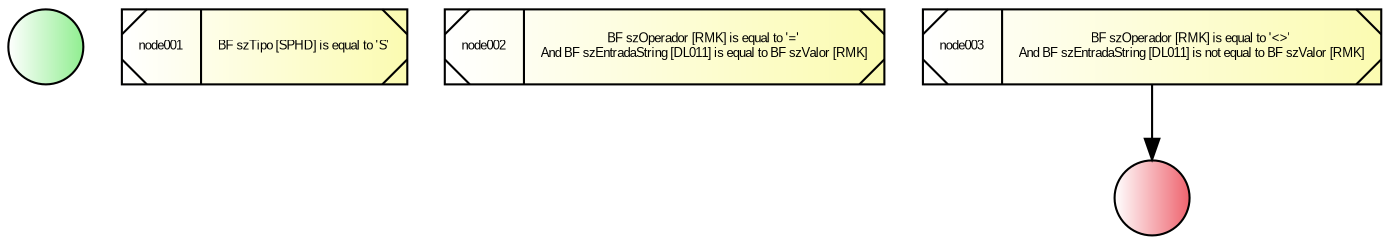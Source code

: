 digraph R {
    nodeini [
            shape=circle,
            style="filled",
            fillcolor="white:lightgreen",
            label=""
            ]
    node001 [
            fontname="Arial",
            fontsize=6,
            shape=record,
            style="diagonals,filled",
            fillcolor="white:#fbfbb1"
            label="node001|{BF szTipo [SPHD] is equal to 'S'}"
            ]
    node002 [
            fontname="Arial",
            fontsize=6,
            shape=record,
            style="diagonals,filled",
            fillcolor="white:#fbfbb1"
            label="node002|{BF szOperador [RMK] is equal to '='\nAnd BF szEntradaString [DL011] is equal to BF szValor [RMK]}"
            ]
    node003 [
            fontname="Arial",
            fontsize=6,
            shape=record,
            style="diagonals,filled",
            fillcolor="white:#fbfbb1"
            label="node003|{BF szOperador [RMK] is equal to '\<\>'\nAnd BF szEntradaString [DL011] is not equal to BF szValor [RMK]}"
            ]
    nodefin [
            shape=circle,
            style="filled",
            fillcolor="white:#ee636e",
            label=""
            ]

    node003 -> nodefin
}